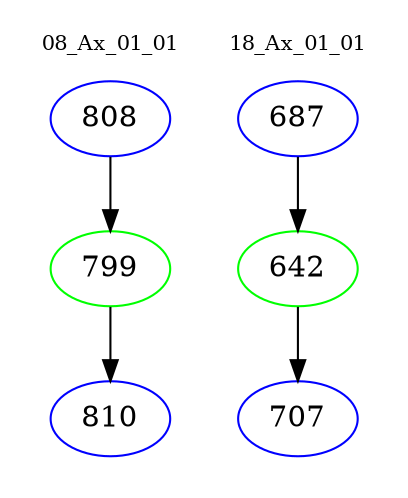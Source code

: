 digraph{
subgraph cluster_0 {
color = white
label = "08_Ax_01_01";
fontsize=10;
T0_808 [label="808", color="blue"]
T0_808 -> T0_799 [color="black"]
T0_799 [label="799", color="green"]
T0_799 -> T0_810 [color="black"]
T0_810 [label="810", color="blue"]
}
subgraph cluster_1 {
color = white
label = "18_Ax_01_01";
fontsize=10;
T1_687 [label="687", color="blue"]
T1_687 -> T1_642 [color="black"]
T1_642 [label="642", color="green"]
T1_642 -> T1_707 [color="black"]
T1_707 [label="707", color="blue"]
}
}
